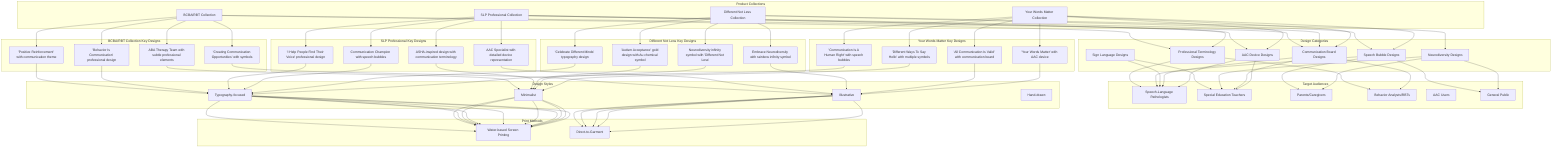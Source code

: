graph TD
    subgraph "Product Collections"
        YWM["Your Words Matter Collection"]
        DNL["Different Not Less Collection"]
        SLP["SLP Professional Collection"]
        BCBA["BCBA/RBT Collection"]
    end
    
    subgraph "Design Categories"
        AAC["AAC Device Designs"]
        COMM["Communication Board Designs"]
        NEURO["Neurodiversity Designs"]
        SIGN["Sign Language Designs"]
        SPEECH["Speech Bubble Designs"]
        PROF["Professional Terminology Designs"]
    end
    
    subgraph "Target Audiences"
        SLPs["Speech-Language Pathologists"]
        TEACHERS["Special Education Teachers"]
        PARENTS["Parents/Caregivers"]
        BCBAS["Behavior Analysts/RBTs"]
        USERS["AAC Users"]
        GENERAL["General Public"]
    end
    
    %% Your Words Matter Collection connections
    YWM --> AAC
    YWM --> COMM
    YWM --> SPEECH
    
    %% Different Not Less Collection connections
    DNL --> NEURO
    DNL --> SPEECH
    
    %% SLP Professional Collection connections
    SLP --> AAC
    SLP --> PROF
    SLP --> COMM
    
    %% BCBA/RBT Collection connections
    BCBA --> PROF
    BCBA --> COMM
    
    %% Design to audience connections
    AAC --> SLPs
    AAC --> TEACHERS
    
    COMM --> SLPs
    COMM --> TEACHERS
    COMM --> BCBAS
    
    NEURO --> PARENTS
    NEURO --> TEACHERS
    NEURO --> GENERAL
    
    SIGN --> SLPs
    SIGN --> TEACHERS
    
    SPEECH --> SLPs
    SPEECH --> PARENTS
    SPEECH --> GENERAL
    
    PROF --> SLPs
    PROF --> BCBAS
    
    %% Key designs
    subgraph "Your Words Matter Key Designs"
        YWM1["'Your Words Matter' with AAC device"]
        YWM2["'Communication Is A Human Right' with speech bubbles"]
        YWM3["'All Communication Is Valid' with communication board"]
        YWM4["'Different Ways To Say Hello' with multiple symbols"]
    end
    
    subgraph "Different Not Less Key Designs"
        DNL1["Neurodiversity infinity symbol with 'Different Not Less'"]
        DNL2["Embrace Neurodiversity with rainbow infinity symbol"]
        DNL3["'Celebrate Different Minds' typography design"]
        DNL4["'Autism Acceptance' gold design with Au chemical symbol"]
    end
    
    subgraph "SLP Professional Key Designs"
        SLP1["AAC Specialist with detailed device representation"]
        SLP2["Communication Champion with speech bubbles"]
        SLP3["'I Help People Find Their Voice' professional design"]
        SLP4["ASHA-inspired design with communication terminology"]
    end
    
    subgraph "BCBA/RBT Collection Key Designs"
        BCBA1["'Behavior Is Communication' professional design"]
        BCBA2["'Creating Communication Opportunities' with symbols"]
        BCBA3["ABA Therapy Team with subtle professional elements"]
        BCBA4["'Positive Reinforcement' with communication theme"]
    end
    
    %% Link collections to key designs
    YWM --> YWM1
    YWM --> YWM2
    YWM --> YWM3
    YWM --> YWM4
    
    DNL --> DNL1
    DNL --> DNL2
    DNL --> DNL3
    DNL --> DNL4
    
    SLP --> SLP1
    SLP --> SLP2
    SLP --> SLP3
    SLP --> SLP4
    
    BCBA --> BCBA1
    BCBA --> BCBA2
    BCBA --> BCBA3
    BCBA --> BCBA4
    
    %% Style and Production Connections
    subgraph "Design Styles"
        TYPE["Typography-focused"]
        ILLUST["Illustrative"]
        MINI["Minimalist"]
        HAND["Hand-drawn"]
    end
    
    subgraph "Print Methods"
        WATER["Water-based Screen Printing"]
        DTG["Direct-to-Garment"]
    end
    
    %% Connect designs to styles and print methods
    YWM1 --> ILLUST --> DTG
    YWM2 --> TYPE --> WATER
    YWM3 --> ILLUST --> DTG
    YWM4 --> MINI --> WATER
    
    DNL1 --> MINI --> WATER
    DNL2 --> ILLUST --> DTG
    DNL3 --> TYPE --> WATER
    DNL4 --> MINI --> WATER
    
    SLP1 --> ILLUST --> DTG
    SLP2 --> TYPE --> WATER
    SLP3 --> TYPE --> WATER
    SLP4 --> MINI --> WATER
    
    BCBA1 --> TYPE --> WATER
    BCBA2 --> ILLUST --> DTG
    BCBA3 --> MINI --> WATER
    BCBA4 --> TYPE --> WATER